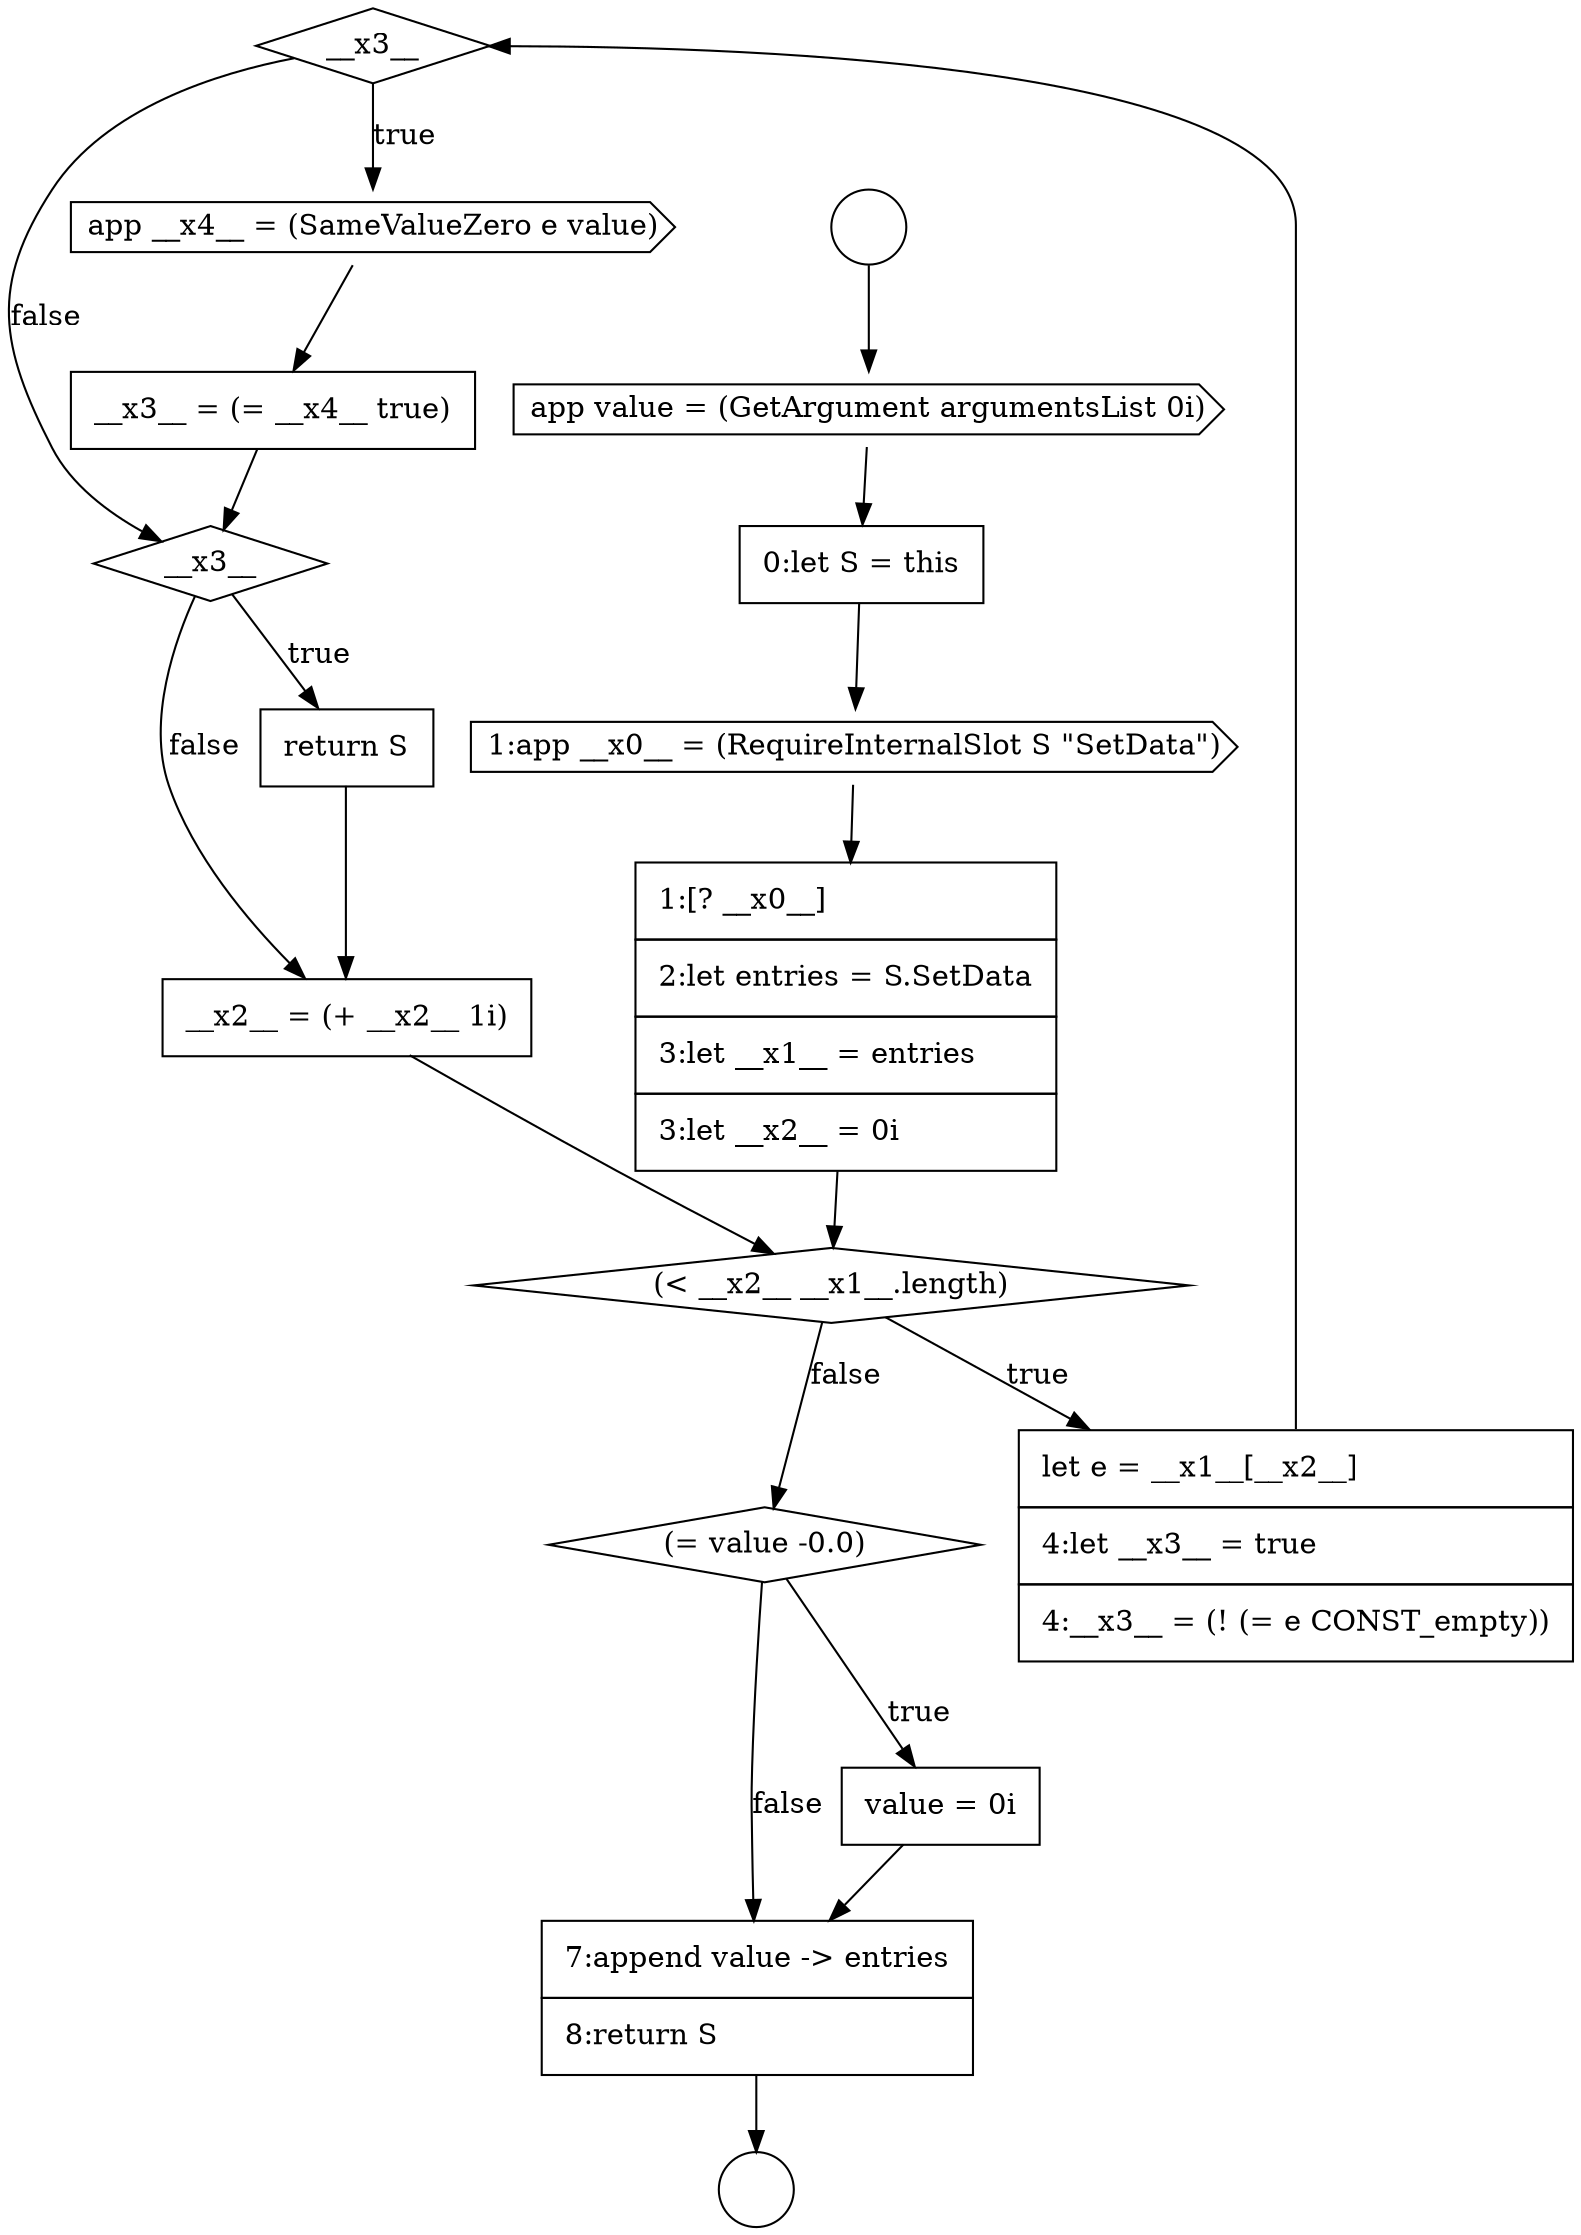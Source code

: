 digraph {
  node17194 [shape=diamond, label=<<font color="black">__x3__</font>> color="black" fillcolor="white" style=filled]
  node17202 [shape=none, margin=0, label=<<font color="black">
    <table border="0" cellborder="1" cellspacing="0" cellpadding="10">
      <tr><td align="left">7:append value -&gt; entries</td></tr>
      <tr><td align="left">8:return S</td></tr>
    </table>
  </font>> color="black" fillcolor="white" style=filled]
  node17197 [shape=diamond, label=<<font color="black">__x3__</font>> color="black" fillcolor="white" style=filled]
  node17189 [shape=none, margin=0, label=<<font color="black">
    <table border="0" cellborder="1" cellspacing="0" cellpadding="10">
      <tr><td align="left">0:let S = this</td></tr>
    </table>
  </font>> color="black" fillcolor="white" style=filled]
  node17193 [shape=none, margin=0, label=<<font color="black">
    <table border="0" cellborder="1" cellspacing="0" cellpadding="10">
      <tr><td align="left">let e = __x1__[__x2__]</td></tr>
      <tr><td align="left">4:let __x3__ = true</td></tr>
      <tr><td align="left">4:__x3__ = (! (= e CONST_empty))</td></tr>
    </table>
  </font>> color="black" fillcolor="white" style=filled]
  node17200 [shape=diamond, label=<<font color="black">(= value -0.0)</font>> color="black" fillcolor="white" style=filled]
  node17196 [shape=none, margin=0, label=<<font color="black">
    <table border="0" cellborder="1" cellspacing="0" cellpadding="10">
      <tr><td align="left">__x3__ = (= __x4__ true)</td></tr>
    </table>
  </font>> color="black" fillcolor="white" style=filled]
  node17186 [shape=circle label=" " color="black" fillcolor="white" style=filled]
  node17190 [shape=cds, label=<<font color="black">1:app __x0__ = (RequireInternalSlot S &quot;SetData&quot;)</font>> color="black" fillcolor="white" style=filled]
  node17199 [shape=none, margin=0, label=<<font color="black">
    <table border="0" cellborder="1" cellspacing="0" cellpadding="10">
      <tr><td align="left">__x2__ = (+ __x2__ 1i)</td></tr>
    </table>
  </font>> color="black" fillcolor="white" style=filled]
  node17191 [shape=none, margin=0, label=<<font color="black">
    <table border="0" cellborder="1" cellspacing="0" cellpadding="10">
      <tr><td align="left">1:[? __x0__]</td></tr>
      <tr><td align="left">2:let entries = S.SetData</td></tr>
      <tr><td align="left">3:let __x1__ = entries</td></tr>
      <tr><td align="left">3:let __x2__ = 0i</td></tr>
    </table>
  </font>> color="black" fillcolor="white" style=filled]
  node17187 [shape=circle label=" " color="black" fillcolor="white" style=filled]
  node17188 [shape=cds, label=<<font color="black">app value = (GetArgument argumentsList 0i)</font>> color="black" fillcolor="white" style=filled]
  node17195 [shape=cds, label=<<font color="black">app __x4__ = (SameValueZero e value)</font>> color="black" fillcolor="white" style=filled]
  node17198 [shape=none, margin=0, label=<<font color="black">
    <table border="0" cellborder="1" cellspacing="0" cellpadding="10">
      <tr><td align="left">return S</td></tr>
    </table>
  </font>> color="black" fillcolor="white" style=filled]
  node17201 [shape=none, margin=0, label=<<font color="black">
    <table border="0" cellborder="1" cellspacing="0" cellpadding="10">
      <tr><td align="left">value = 0i</td></tr>
    </table>
  </font>> color="black" fillcolor="white" style=filled]
  node17192 [shape=diamond, label=<<font color="black">(&lt; __x2__ __x1__.length)</font>> color="black" fillcolor="white" style=filled]
  node17190 -> node17191 [ color="black"]
  node17194 -> node17195 [label=<<font color="black">true</font>> color="black"]
  node17194 -> node17197 [label=<<font color="black">false</font>> color="black"]
  node17202 -> node17187 [ color="black"]
  node17189 -> node17190 [ color="black"]
  node17199 -> node17192 [ color="black"]
  node17191 -> node17192 [ color="black"]
  node17186 -> node17188 [ color="black"]
  node17193 -> node17194 [ color="black"]
  node17197 -> node17198 [label=<<font color="black">true</font>> color="black"]
  node17197 -> node17199 [label=<<font color="black">false</font>> color="black"]
  node17188 -> node17189 [ color="black"]
  node17201 -> node17202 [ color="black"]
  node17200 -> node17201 [label=<<font color="black">true</font>> color="black"]
  node17200 -> node17202 [label=<<font color="black">false</font>> color="black"]
  node17195 -> node17196 [ color="black"]
  node17196 -> node17197 [ color="black"]
  node17198 -> node17199 [ color="black"]
  node17192 -> node17193 [label=<<font color="black">true</font>> color="black"]
  node17192 -> node17200 [label=<<font color="black">false</font>> color="black"]
}
